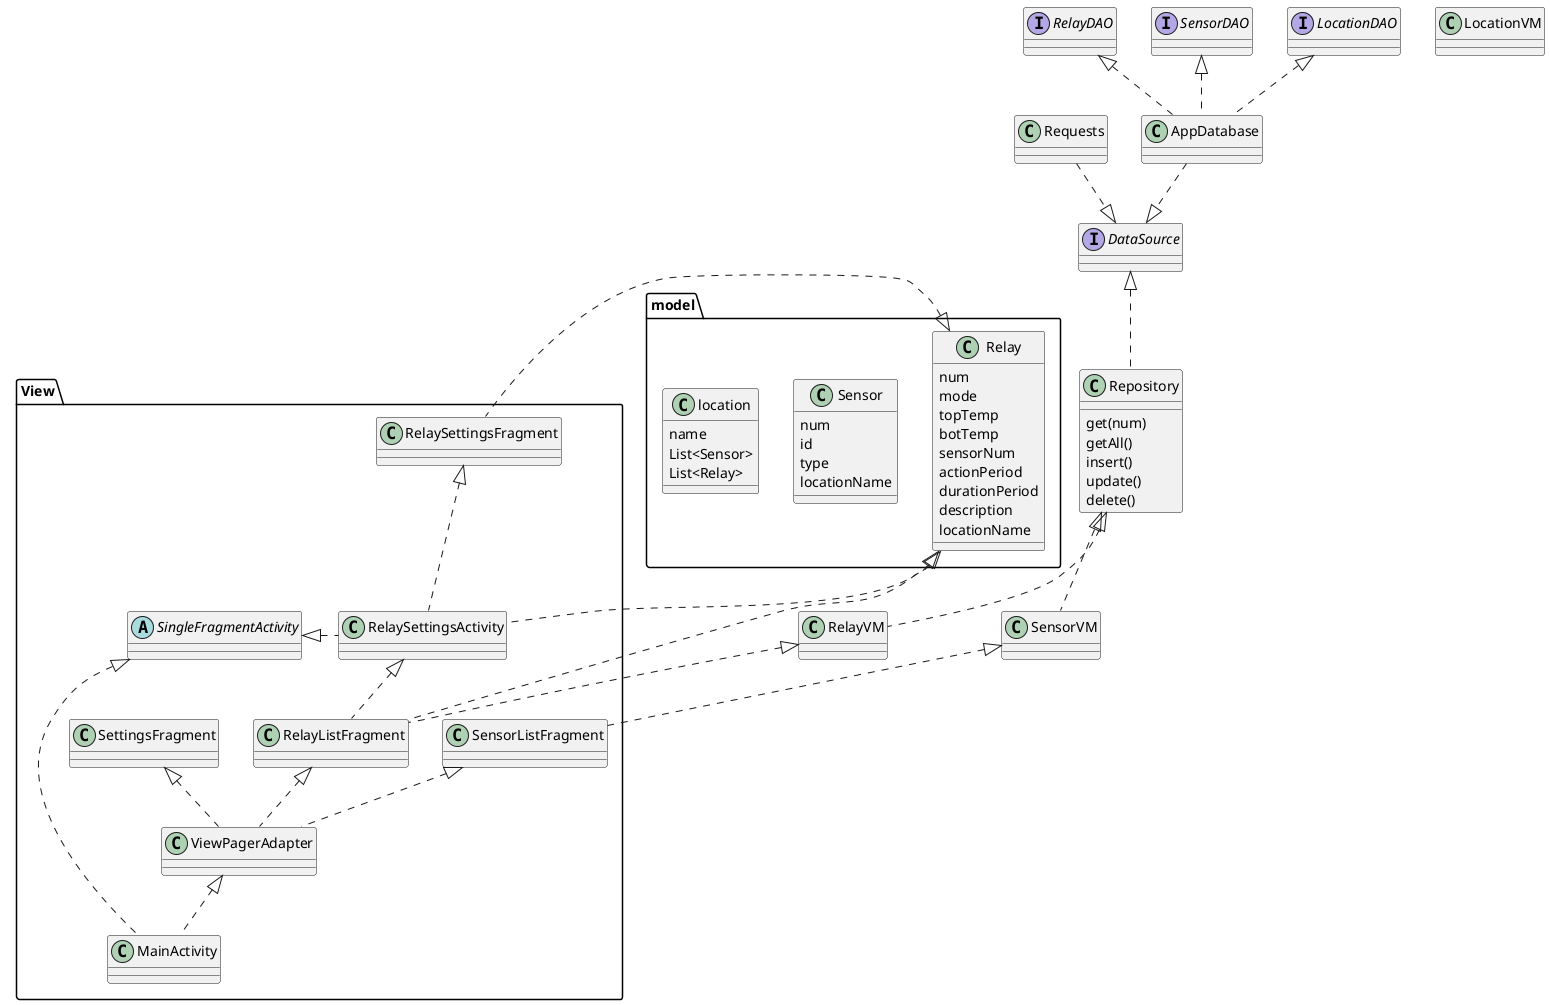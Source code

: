 @startuml

package View{
    class MainActivity
    class RelaySettingsActivity
    abstract class SingleFragmentActivity
    class SensorListFragment
    class SettingsFragment
    class RelaySettingsFragment
    class ViewPagerAdapter
    class RelayListFragment
}

package model{
    class Relay{
        num
        mode
        topTemp
        botTemp
        sensorNum
        actionPeriod
        durationPeriod
        description
        locationName
    }
    class Sensor{
        num
        id
        type
        locationName
    }
    class location{
        name
        List<Sensor>
        List<Relay>
    }
}






class RelayVM
class SensorVM
class LocationVM
class Repository{
    get(num)
    getAll()
    insert()
    update()
    delete()
}
interface DataSource
class Requests
class AppDatabase
interface RelayDAO
interface SensorDAO
interface LocationDAO
Relay <|.. RelayListFragment
Relay <|. RelaySettingsFragment
Relay <|.. RelaySettingsActivity
SingleFragmentActivity <|. RelaySettingsActivity
SingleFragmentActivity <|. MainActivity
RelaySettingsFragment <|.. RelaySettingsActivity
RelaySettingsActivity <|.. RelayListFragment
SettingsFragment <|.. ViewPagerAdapter
SensorListFragment <|.. ViewPagerAdapter
RelayListFragment <|.. ViewPagerAdapter
ViewPagerAdapter <|.. MainActivity
RelayVM <|.. RelayListFragment
SensorVM <|.. SensorListFragment
Repository <|.. RelayVM
Repository <|.. SensorVM
DataSource <|.. Repository
AppDatabase ..|> DataSource
Requests ..|> DataSource
LocationDAO <|.. AppDatabase
SensorDAO <|.. AppDatabase
RelayDAO <|.. AppDatabase
@enduml